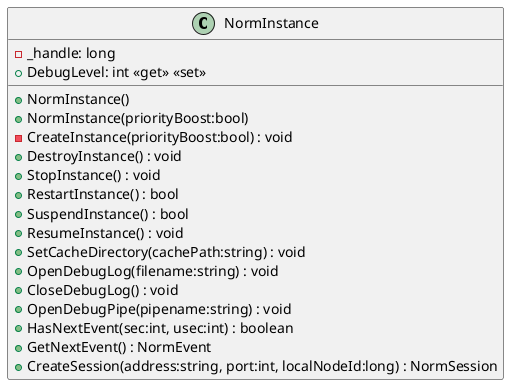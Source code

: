 @startuml
class NormInstance {
    - _handle: long
    + NormInstance()
    + NormInstance(priorityBoost:bool)
    - CreateInstance(priorityBoost:bool) : void
    + DestroyInstance() : void
    + StopInstance() : void
    + RestartInstance() : bool
    + SuspendInstance() : bool
    + ResumeInstance() : void
    + SetCacheDirectory(cachePath:string) : void
    + OpenDebugLog(filename:string) : void
    + CloseDebugLog() : void
    + OpenDebugPipe(pipename:string) : void
    + DebugLevel: int <<get>> <<set>>
    + HasNextEvent(sec:int, usec:int) : boolean
    + GetNextEvent() : NormEvent
    + CreateSession(address:string, port:int, localNodeId:long) : NormSession
}
@enduml